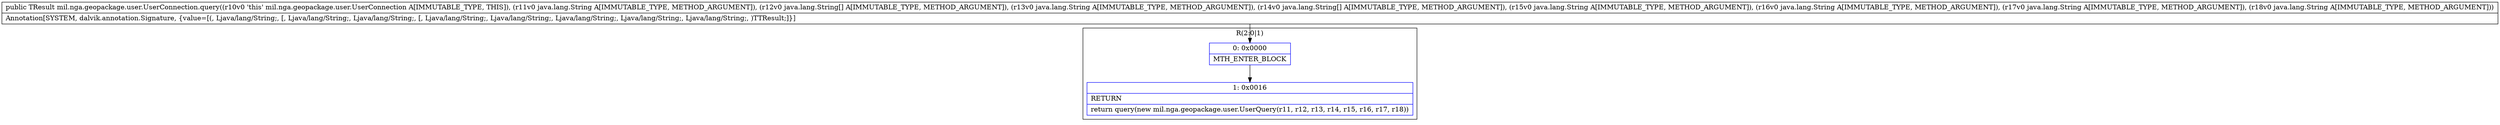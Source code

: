 digraph "CFG formil.nga.geopackage.user.UserConnection.query(Ljava\/lang\/String;[Ljava\/lang\/String;Ljava\/lang\/String;[Ljava\/lang\/String;Ljava\/lang\/String;Ljava\/lang\/String;Ljava\/lang\/String;Ljava\/lang\/String;)Lmil\/nga\/geopackage\/user\/UserCursor;" {
subgraph cluster_Region_379240377 {
label = "R(2:0|1)";
node [shape=record,color=blue];
Node_0 [shape=record,label="{0\:\ 0x0000|MTH_ENTER_BLOCK\l}"];
Node_1 [shape=record,label="{1\:\ 0x0016|RETURN\l|return query(new mil.nga.geopackage.user.UserQuery(r11, r12, r13, r14, r15, r16, r17, r18))\l}"];
}
MethodNode[shape=record,label="{public TResult mil.nga.geopackage.user.UserConnection.query((r10v0 'this' mil.nga.geopackage.user.UserConnection A[IMMUTABLE_TYPE, THIS]), (r11v0 java.lang.String A[IMMUTABLE_TYPE, METHOD_ARGUMENT]), (r12v0 java.lang.String[] A[IMMUTABLE_TYPE, METHOD_ARGUMENT]), (r13v0 java.lang.String A[IMMUTABLE_TYPE, METHOD_ARGUMENT]), (r14v0 java.lang.String[] A[IMMUTABLE_TYPE, METHOD_ARGUMENT]), (r15v0 java.lang.String A[IMMUTABLE_TYPE, METHOD_ARGUMENT]), (r16v0 java.lang.String A[IMMUTABLE_TYPE, METHOD_ARGUMENT]), (r17v0 java.lang.String A[IMMUTABLE_TYPE, METHOD_ARGUMENT]), (r18v0 java.lang.String A[IMMUTABLE_TYPE, METHOD_ARGUMENT]))  | Annotation[SYSTEM, dalvik.annotation.Signature, \{value=[(, Ljava\/lang\/String;, [, Ljava\/lang\/String;, Ljava\/lang\/String;, [, Ljava\/lang\/String;, Ljava\/lang\/String;, Ljava\/lang\/String;, Ljava\/lang\/String;, Ljava\/lang\/String;, )TTResult;]\}]\l}"];
MethodNode -> Node_0;
Node_0 -> Node_1;
}

